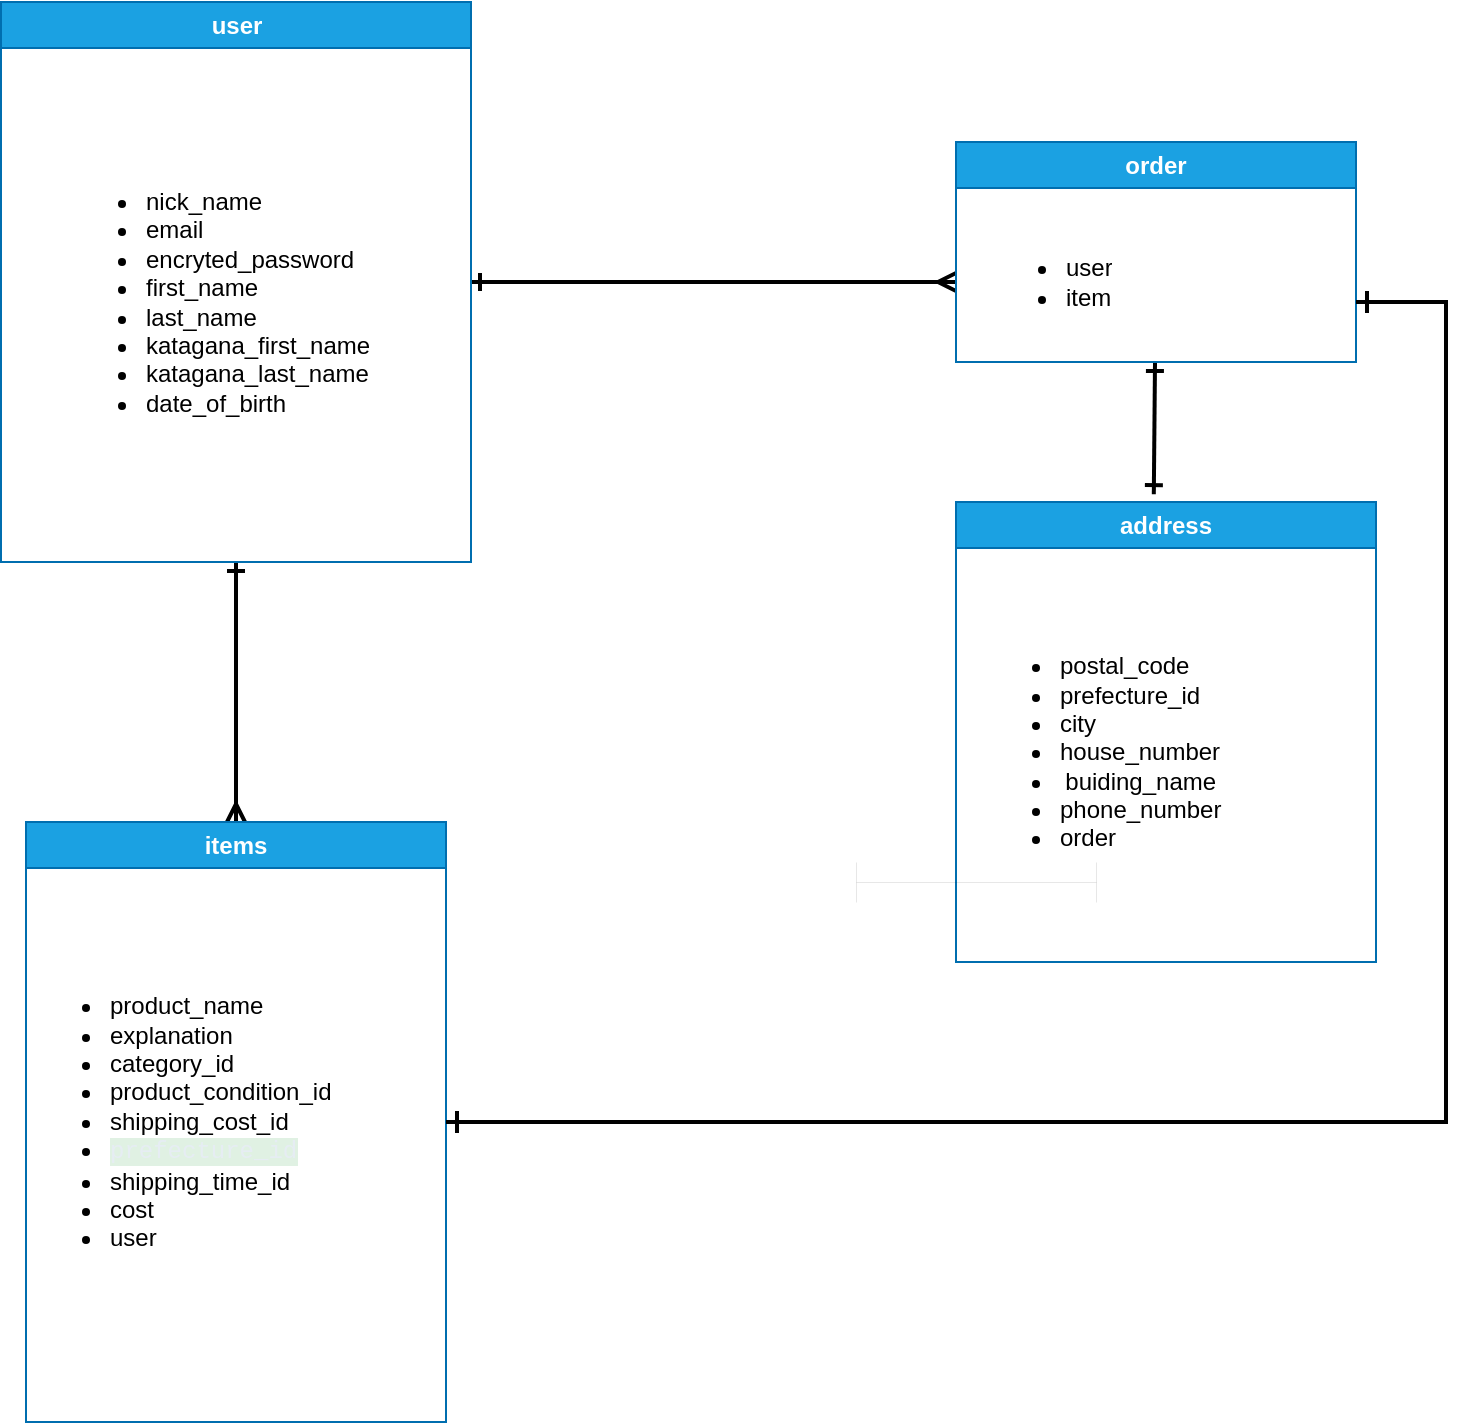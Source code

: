 <mxfile>
    <diagram id="TQfzECb6IaOLQgD7lEZ8" name="ページ1">
        <mxGraphModel dx="758" dy="862" grid="1" gridSize="10" guides="1" tooltips="1" connect="1" arrows="1" fold="1" page="1" pageScale="1" pageWidth="827" pageHeight="1169" math="0" shadow="0">
            <root>
                <mxCell id="0"/>
                <mxCell id="1" parent="0"/>
                <mxCell id="15" style="edgeStyle=none;html=1;entryX=0.5;entryY=0;entryDx=0;entryDy=0;endArrow=ERmany;endFill=0;strokeWidth=2;startArrow=ERone;startFill=0;" parent="1" source="7" target="9" edge="1">
                    <mxGeometry relative="1" as="geometry">
                        <Array as="points">
                            <mxPoint x="130" y="370"/>
                        </Array>
                    </mxGeometry>
                </mxCell>
                <mxCell id="16" style="edgeStyle=none;html=1;strokeWidth=2;endArrow=ERmany;endFill=0;startArrow=ERone;startFill=0;" parent="1" source="7" edge="1">
                    <mxGeometry relative="1" as="geometry">
                        <mxPoint x="490" y="230" as="targetPoint"/>
                    </mxGeometry>
                </mxCell>
                <mxCell id="7" value="user" style="swimlane;whiteSpace=wrap;html=1;fillColor=#1ba1e2;fontColor=#ffffff;strokeColor=#006EAF;" parent="1" vertex="1">
                    <mxGeometry x="12.5" y="90" width="235" height="280" as="geometry"/>
                </mxCell>
                <mxCell id="8" value="&lt;ul&gt;&lt;li&gt;nick_name&amp;nbsp; &amp;nbsp;&amp;nbsp;&lt;/li&gt;&lt;li&gt;email&lt;/li&gt;&lt;li&gt;&lt;span style=&quot;text-align: center;&quot;&gt;encryted_password&lt;/span&gt;&lt;br&gt;&lt;/li&gt;&lt;li&gt;&lt;span style=&quot;text-align: center;&quot;&gt;first_name&lt;/span&gt;&lt;/li&gt;&lt;li&gt;&lt;span style=&quot;text-align: center;&quot;&gt;last_name&lt;/span&gt;&lt;/li&gt;&lt;li&gt;&lt;span style=&quot;text-align: center;&quot;&gt;katagana_first_name&lt;/span&gt;&lt;/li&gt;&lt;li&gt;katagana_last_name&lt;/li&gt;&lt;li&gt;date_of_birth&lt;/li&gt;&lt;/ul&gt;" style="text;strokeColor=none;fillColor=none;html=1;whiteSpace=wrap;verticalAlign=middle;overflow=hidden;" parent="7" vertex="1">
                    <mxGeometry x="30" y="40" width="180" height="220" as="geometry"/>
                </mxCell>
                <mxCell id="9" value="items" style="swimlane;whiteSpace=wrap;html=1;fillColor=#1ba1e2;fontColor=#ffffff;strokeColor=#006EAF;" parent="1" vertex="1">
                    <mxGeometry x="25" y="500" width="210" height="300" as="geometry"/>
                </mxCell>
                <mxCell id="10" value="&lt;ul&gt;&lt;li&gt;&lt;span style=&quot;text-align: center;&quot;&gt;product_name&lt;/span&gt;&lt;br&gt;&lt;/li&gt;&lt;li&gt;&lt;span style=&quot;text-align: center;&quot;&gt;explanation&lt;/span&gt;&lt;br&gt;&lt;/li&gt;&lt;li&gt;&lt;span style=&quot;text-align: center;&quot;&gt;category_id&lt;/span&gt;&lt;br&gt;&lt;/li&gt;&lt;li&gt;&lt;span style=&quot;text-align: center;&quot;&gt;product_condition_id&lt;br&gt;&lt;/span&gt;&lt;/li&gt;&lt;li&gt;&lt;span style=&quot;text-align: center;&quot;&gt;shipping_cost_id&lt;/span&gt;&lt;/li&gt;&lt;li&gt;&lt;span style=&quot;color: rgb(230, 237, 243); font-family: ui-monospace, SFMono-Regular, &amp;quot;SF Mono&amp;quot;, Menlo, Consolas, &amp;quot;Liberation Mono&amp;quot;, monospace; background-color: rgba(46, 160, 67, 0.15);&quot;&gt;prefecture_id&lt;/span&gt;&lt;br&gt;&lt;/li&gt;&lt;li&gt;&lt;span style=&quot;text-align: center;&quot;&gt;shipping_time_id&lt;/span&gt;&lt;/li&gt;&lt;li&gt;cost&lt;/li&gt;&lt;li&gt;&lt;span style=&quot;text-align: center;&quot;&gt;user&lt;/span&gt;&lt;/li&gt;&lt;/ul&gt;" style="text;strokeColor=none;fillColor=none;html=1;whiteSpace=wrap;verticalAlign=middle;overflow=hidden;" parent="9" vertex="1">
                    <mxGeometry y="40" width="190" height="220" as="geometry"/>
                </mxCell>
                <mxCell id="22" style="edgeStyle=none;html=1;strokeWidth=2;endArrow=ERone;endFill=0;startArrow=ERone;startFill=0;entryX=0.471;entryY=-0.017;entryDx=0;entryDy=0;entryPerimeter=0;" parent="1" source="11" target="13" edge="1">
                    <mxGeometry relative="1" as="geometry">
                        <mxPoint x="590" y="330" as="targetPoint"/>
                    </mxGeometry>
                </mxCell>
                <mxCell id="11" value="order" style="swimlane;whiteSpace=wrap;html=1;fillColor=#1ba1e2;fontColor=#ffffff;strokeColor=#006EAF;" parent="1" vertex="1">
                    <mxGeometry x="490" y="160" width="200" height="110" as="geometry"/>
                </mxCell>
                <mxCell id="12" value="&lt;ul&gt;&lt;li&gt;user&lt;/li&gt;&lt;li&gt;item&lt;/li&gt;&lt;/ul&gt;" style="text;strokeColor=none;fillColor=none;html=1;whiteSpace=wrap;verticalAlign=middle;overflow=hidden;" parent="11" vertex="1">
                    <mxGeometry x="12.5" y="40" width="175" height="60" as="geometry"/>
                </mxCell>
                <mxCell id="13" value="address" style="swimlane;whiteSpace=wrap;html=1;fillColor=#1ba1e2;fontColor=#ffffff;strokeColor=#006EAF;" parent="1" vertex="1">
                    <mxGeometry x="490" y="340" width="210" height="230" as="geometry"/>
                </mxCell>
                <mxCell id="14" value="&lt;ul&gt;&lt;li&gt;postal_code&lt;/li&gt;&lt;li&gt;&lt;span style=&quot;text-align: center;&quot;&gt;prefecture_id&lt;/span&gt;&lt;br&gt;&lt;/li&gt;&lt;li&gt;&lt;span style=&quot;text-align: center;&quot;&gt;city&lt;/span&gt;&lt;/li&gt;&lt;li&gt;&lt;span style=&quot;text-align: center;&quot;&gt;house_number&lt;/span&gt;&lt;/li&gt;&lt;li style=&quot;text-align: center;&quot;&gt;buiding_name&lt;/li&gt;&lt;li&gt;&lt;span style=&quot;text-align: center;&quot;&gt;phone_number&lt;br&gt;&lt;/span&gt;&lt;/li&gt;&lt;li&gt;&lt;span style=&quot;text-align: center;&quot;&gt;order&lt;/span&gt;&lt;/li&gt;&lt;/ul&gt;" style="text;strokeColor=none;fillColor=none;html=1;whiteSpace=wrap;verticalAlign=middle;overflow=hidden;" parent="13" vertex="1">
                    <mxGeometry x="10" y="40" width="160" height="170" as="geometry"/>
                </mxCell>
                <mxCell id="21" value="" style="edgeStyle=segmentEdgeStyle;endArrow=ERone;html=1;curved=0;rounded=0;endSize=8;startSize=8;strokeWidth=2;endFill=0;startArrow=ERone;startFill=0;" parent="1" edge="1">
                    <mxGeometry width="50" height="50" relative="1" as="geometry">
                        <mxPoint x="690" y="240" as="sourcePoint"/>
                        <mxPoint x="235" y="650" as="targetPoint"/>
                        <Array as="points">
                            <mxPoint x="735" y="240"/>
                            <mxPoint x="735" y="650"/>
                            <mxPoint x="235" y="650"/>
                        </Array>
                    </mxGeometry>
                </mxCell>
                <mxCell id="23" value="" style="shape=crossbar;whiteSpace=wrap;html=1;rounded=1;strokeWidth=0;" parent="1" vertex="1">
                    <mxGeometry x="440" y="520" width="120" height="20" as="geometry"/>
                </mxCell>
            </root>
        </mxGraphModel>
    </diagram>
</mxfile>